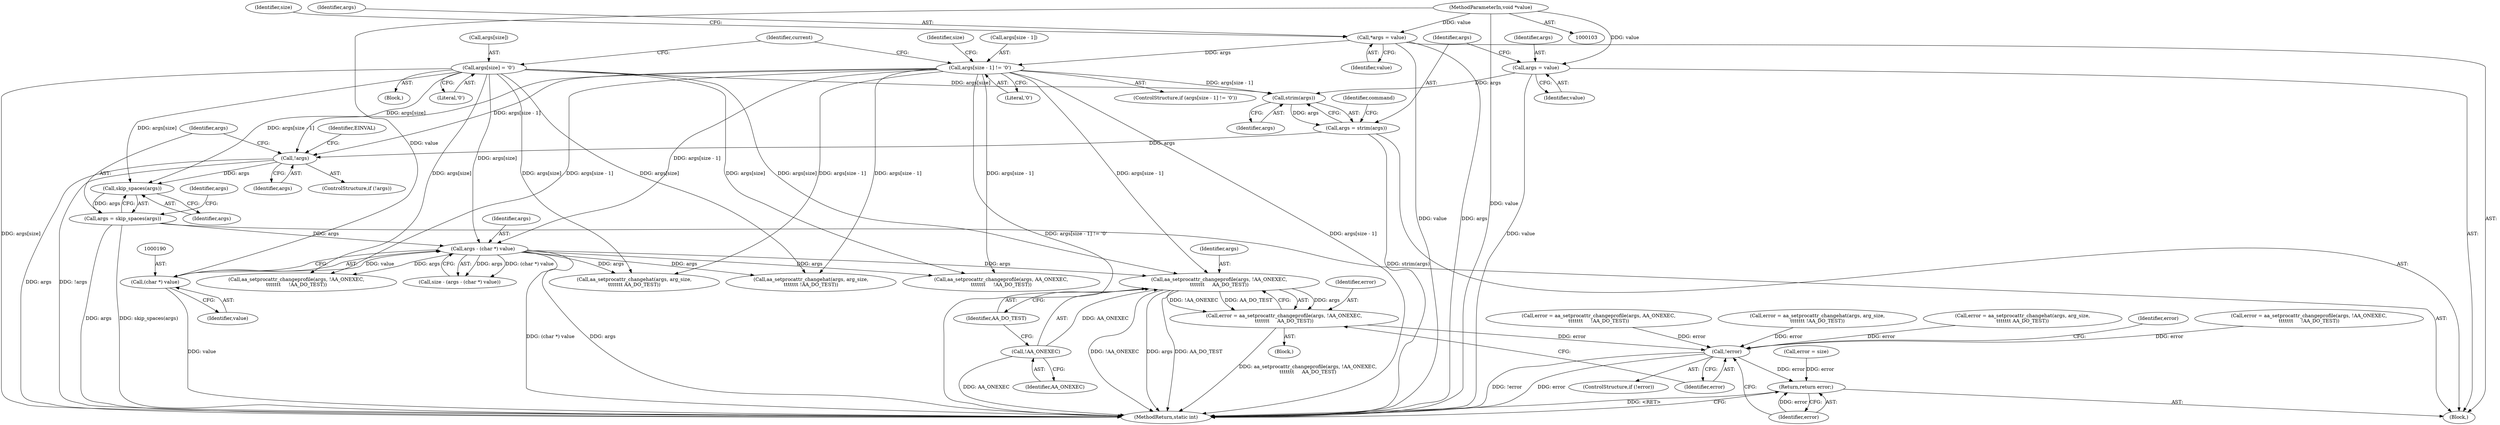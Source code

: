 digraph "0_linux_30a46a4647fd1df9cf52e43bf467f0d9265096ca@pointer" {
"1000253" [label="(Call,aa_setprocattr_changeprofile(args, !AA_ONEXEC,\n\t\t\t\t\t\t\t     AA_DO_TEST))"];
"1000187" [label="(Call,args - (char *) value)"];
"1000141" [label="(Call,args[size] = '\0')"];
"1000126" [label="(Call,args[size - 1] != '\0')"];
"1000113" [label="(Call,*args = value)"];
"1000106" [label="(MethodParameterIn,void *value)"];
"1000172" [label="(Call,args = skip_spaces(args))"];
"1000174" [label="(Call,skip_spaces(args))"];
"1000167" [label="(Call,!args)"];
"1000156" [label="(Call,args = strim(args))"];
"1000158" [label="(Call,strim(args))"];
"1000153" [label="(Call,args = value)"];
"1000189" [label="(Call,(char *) value)"];
"1000255" [label="(Call,!AA_ONEXEC)"];
"1000251" [label="(Call,error = aa_setprocattr_changeprofile(args, !AA_ONEXEC,\n\t\t\t\t\t\t\t     AA_DO_TEST))"];
"1000288" [label="(Call,!error)"];
"1000293" [label="(Return,return error;)"];
"1000191" [label="(Identifier,value)"];
"1000106" [label="(MethodParameterIn,void *value)"];
"1000254" [label="(Identifier,args)"];
"1000276" [label="(Call,aa_setprocattr_changeprofile(args, AA_ONEXEC,\n\t\t\t\t\t\t\t     !AA_DO_TEST))"];
"1000288" [label="(Call,!error)"];
"1000223" [label="(Call,aa_setprocattr_changehat(args, arg_size,\n\t\t\t\t\t\t\t AA_DO_TEST))"];
"1000237" [label="(Call,aa_setprocattr_changeprofile(args, !AA_ONEXEC,\n\t\t\t\t\t\t\t     !AA_DO_TEST))"];
"1000251" [label="(Call,error = aa_setprocattr_changeprofile(args, !AA_ONEXEC,\n\t\t\t\t\t\t\t     AA_DO_TEST))"];
"1000174" [label="(Call,skip_spaces(args))"];
"1000113" [label="(Call,*args = value)"];
"1000235" [label="(Call,error = aa_setprocattr_changeprofile(args, !AA_ONEXEC,\n\t\t\t\t\t\t\t     !AA_DO_TEST))"];
"1000114" [label="(Identifier,args)"];
"1000179" [label="(Identifier,args)"];
"1000290" [label="(Call,error = size)"];
"1000274" [label="(Call,error = aa_setprocattr_changeprofile(args, AA_ONEXEC,\n\t\t\t\t\t\t\t     !AA_DO_TEST))"];
"1000126" [label="(Call,args[size - 1] != '\0')"];
"1000166" [label="(ControlStructure,if (!args))"];
"1000148" [label="(Identifier,current)"];
"1000293" [label="(Return,return error;)"];
"1000256" [label="(Identifier,AA_ONEXEC)"];
"1000125" [label="(ControlStructure,if (args[size - 1] != '\0'))"];
"1000206" [label="(Call,error = aa_setprocattr_changehat(args, arg_size,\n\t\t\t\t\t\t\t !AA_DO_TEST))"];
"1000187" [label="(Call,args - (char *) value)"];
"1000173" [label="(Identifier,args)"];
"1000336" [label="(MethodReturn,static int)"];
"1000108" [label="(Block,)"];
"1000252" [label="(Identifier,error)"];
"1000158" [label="(Call,strim(args))"];
"1000133" [label="(Block,)"];
"1000221" [label="(Call,error = aa_setprocattr_changehat(args, arg_size,\n\t\t\t\t\t\t\t AA_DO_TEST))"];
"1000208" [label="(Call,aa_setprocattr_changehat(args, arg_size,\n\t\t\t\t\t\t\t !AA_DO_TEST))"];
"1000154" [label="(Identifier,args)"];
"1000294" [label="(Identifier,error)"];
"1000287" [label="(ControlStructure,if (!error))"];
"1000171" [label="(Identifier,EINVAL)"];
"1000136" [label="(Identifier,size)"];
"1000253" [label="(Call,aa_setprocattr_changeprofile(args, !AA_ONEXEC,\n\t\t\t\t\t\t\t     AA_DO_TEST))"];
"1000115" [label="(Identifier,value)"];
"1000167" [label="(Call,!args)"];
"1000289" [label="(Identifier,error)"];
"1000153" [label="(Call,args = value)"];
"1000142" [label="(Call,args[size])"];
"1000185" [label="(Call,size - (args - (char *) value))"];
"1000188" [label="(Identifier,args)"];
"1000155" [label="(Identifier,value)"];
"1000157" [label="(Identifier,args)"];
"1000161" [label="(Identifier,command)"];
"1000156" [label="(Call,args = strim(args))"];
"1000132" [label="(Literal,'\0')"];
"1000127" [label="(Call,args[size - 1])"];
"1000189" [label="(Call,(char *) value)"];
"1000291" [label="(Identifier,error)"];
"1000175" [label="(Identifier,args)"];
"1000255" [label="(Call,!AA_ONEXEC)"];
"1000141" [label="(Call,args[size] = '\0')"];
"1000120" [label="(Identifier,size)"];
"1000168" [label="(Identifier,args)"];
"1000159" [label="(Identifier,args)"];
"1000257" [label="(Identifier,AA_DO_TEST)"];
"1000250" [label="(Block,)"];
"1000172" [label="(Call,args = skip_spaces(args))"];
"1000145" [label="(Literal,'\0')"];
"1000253" -> "1000251"  [label="AST: "];
"1000253" -> "1000257"  [label="CFG: "];
"1000254" -> "1000253"  [label="AST: "];
"1000255" -> "1000253"  [label="AST: "];
"1000257" -> "1000253"  [label="AST: "];
"1000251" -> "1000253"  [label="CFG: "];
"1000253" -> "1000336"  [label="DDG: !AA_ONEXEC"];
"1000253" -> "1000336"  [label="DDG: args"];
"1000253" -> "1000336"  [label="DDG: AA_DO_TEST"];
"1000253" -> "1000251"  [label="DDG: args"];
"1000253" -> "1000251"  [label="DDG: !AA_ONEXEC"];
"1000253" -> "1000251"  [label="DDG: AA_DO_TEST"];
"1000187" -> "1000253"  [label="DDG: args"];
"1000141" -> "1000253"  [label="DDG: args[size]"];
"1000126" -> "1000253"  [label="DDG: args[size - 1]"];
"1000255" -> "1000253"  [label="DDG: AA_ONEXEC"];
"1000187" -> "1000185"  [label="AST: "];
"1000187" -> "1000189"  [label="CFG: "];
"1000188" -> "1000187"  [label="AST: "];
"1000189" -> "1000187"  [label="AST: "];
"1000185" -> "1000187"  [label="CFG: "];
"1000187" -> "1000336"  [label="DDG: args"];
"1000187" -> "1000336"  [label="DDG: (char *) value"];
"1000187" -> "1000185"  [label="DDG: args"];
"1000187" -> "1000185"  [label="DDG: (char *) value"];
"1000141" -> "1000187"  [label="DDG: args[size]"];
"1000126" -> "1000187"  [label="DDG: args[size - 1]"];
"1000172" -> "1000187"  [label="DDG: args"];
"1000189" -> "1000187"  [label="DDG: value"];
"1000187" -> "1000208"  [label="DDG: args"];
"1000187" -> "1000223"  [label="DDG: args"];
"1000187" -> "1000237"  [label="DDG: args"];
"1000187" -> "1000276"  [label="DDG: args"];
"1000141" -> "1000133"  [label="AST: "];
"1000141" -> "1000145"  [label="CFG: "];
"1000142" -> "1000141"  [label="AST: "];
"1000145" -> "1000141"  [label="AST: "];
"1000148" -> "1000141"  [label="CFG: "];
"1000141" -> "1000336"  [label="DDG: args[size]"];
"1000141" -> "1000158"  [label="DDG: args[size]"];
"1000141" -> "1000167"  [label="DDG: args[size]"];
"1000141" -> "1000174"  [label="DDG: args[size]"];
"1000141" -> "1000208"  [label="DDG: args[size]"];
"1000141" -> "1000223"  [label="DDG: args[size]"];
"1000141" -> "1000237"  [label="DDG: args[size]"];
"1000141" -> "1000276"  [label="DDG: args[size]"];
"1000126" -> "1000125"  [label="AST: "];
"1000126" -> "1000132"  [label="CFG: "];
"1000127" -> "1000126"  [label="AST: "];
"1000132" -> "1000126"  [label="AST: "];
"1000136" -> "1000126"  [label="CFG: "];
"1000148" -> "1000126"  [label="CFG: "];
"1000126" -> "1000336"  [label="DDG: args[size - 1] != '\0'"];
"1000126" -> "1000336"  [label="DDG: args[size - 1]"];
"1000113" -> "1000126"  [label="DDG: args"];
"1000126" -> "1000158"  [label="DDG: args[size - 1]"];
"1000126" -> "1000167"  [label="DDG: args[size - 1]"];
"1000126" -> "1000174"  [label="DDG: args[size - 1]"];
"1000126" -> "1000208"  [label="DDG: args[size - 1]"];
"1000126" -> "1000223"  [label="DDG: args[size - 1]"];
"1000126" -> "1000237"  [label="DDG: args[size - 1]"];
"1000126" -> "1000276"  [label="DDG: args[size - 1]"];
"1000113" -> "1000108"  [label="AST: "];
"1000113" -> "1000115"  [label="CFG: "];
"1000114" -> "1000113"  [label="AST: "];
"1000115" -> "1000113"  [label="AST: "];
"1000120" -> "1000113"  [label="CFG: "];
"1000113" -> "1000336"  [label="DDG: args"];
"1000113" -> "1000336"  [label="DDG: value"];
"1000106" -> "1000113"  [label="DDG: value"];
"1000106" -> "1000103"  [label="AST: "];
"1000106" -> "1000336"  [label="DDG: value"];
"1000106" -> "1000153"  [label="DDG: value"];
"1000106" -> "1000189"  [label="DDG: value"];
"1000172" -> "1000108"  [label="AST: "];
"1000172" -> "1000174"  [label="CFG: "];
"1000173" -> "1000172"  [label="AST: "];
"1000174" -> "1000172"  [label="AST: "];
"1000179" -> "1000172"  [label="CFG: "];
"1000172" -> "1000336"  [label="DDG: args"];
"1000172" -> "1000336"  [label="DDG: skip_spaces(args)"];
"1000174" -> "1000172"  [label="DDG: args"];
"1000174" -> "1000175"  [label="CFG: "];
"1000175" -> "1000174"  [label="AST: "];
"1000167" -> "1000174"  [label="DDG: args"];
"1000167" -> "1000166"  [label="AST: "];
"1000167" -> "1000168"  [label="CFG: "];
"1000168" -> "1000167"  [label="AST: "];
"1000171" -> "1000167"  [label="CFG: "];
"1000173" -> "1000167"  [label="CFG: "];
"1000167" -> "1000336"  [label="DDG: args"];
"1000167" -> "1000336"  [label="DDG: !args"];
"1000156" -> "1000167"  [label="DDG: args"];
"1000156" -> "1000108"  [label="AST: "];
"1000156" -> "1000158"  [label="CFG: "];
"1000157" -> "1000156"  [label="AST: "];
"1000158" -> "1000156"  [label="AST: "];
"1000161" -> "1000156"  [label="CFG: "];
"1000156" -> "1000336"  [label="DDG: strim(args)"];
"1000158" -> "1000156"  [label="DDG: args"];
"1000158" -> "1000159"  [label="CFG: "];
"1000159" -> "1000158"  [label="AST: "];
"1000153" -> "1000158"  [label="DDG: args"];
"1000153" -> "1000108"  [label="AST: "];
"1000153" -> "1000155"  [label="CFG: "];
"1000154" -> "1000153"  [label="AST: "];
"1000155" -> "1000153"  [label="AST: "];
"1000157" -> "1000153"  [label="CFG: "];
"1000153" -> "1000336"  [label="DDG: value"];
"1000189" -> "1000191"  [label="CFG: "];
"1000190" -> "1000189"  [label="AST: "];
"1000191" -> "1000189"  [label="AST: "];
"1000189" -> "1000336"  [label="DDG: value"];
"1000255" -> "1000256"  [label="CFG: "];
"1000256" -> "1000255"  [label="AST: "];
"1000257" -> "1000255"  [label="CFG: "];
"1000255" -> "1000336"  [label="DDG: AA_ONEXEC"];
"1000251" -> "1000250"  [label="AST: "];
"1000252" -> "1000251"  [label="AST: "];
"1000289" -> "1000251"  [label="CFG: "];
"1000251" -> "1000336"  [label="DDG: aa_setprocattr_changeprofile(args, !AA_ONEXEC,\n\t\t\t\t\t\t\t     AA_DO_TEST)"];
"1000251" -> "1000288"  [label="DDG: error"];
"1000288" -> "1000287"  [label="AST: "];
"1000288" -> "1000289"  [label="CFG: "];
"1000289" -> "1000288"  [label="AST: "];
"1000291" -> "1000288"  [label="CFG: "];
"1000294" -> "1000288"  [label="CFG: "];
"1000288" -> "1000336"  [label="DDG: error"];
"1000288" -> "1000336"  [label="DDG: !error"];
"1000221" -> "1000288"  [label="DDG: error"];
"1000206" -> "1000288"  [label="DDG: error"];
"1000235" -> "1000288"  [label="DDG: error"];
"1000274" -> "1000288"  [label="DDG: error"];
"1000288" -> "1000293"  [label="DDG: error"];
"1000293" -> "1000108"  [label="AST: "];
"1000293" -> "1000294"  [label="CFG: "];
"1000294" -> "1000293"  [label="AST: "];
"1000336" -> "1000293"  [label="CFG: "];
"1000293" -> "1000336"  [label="DDG: <RET>"];
"1000294" -> "1000293"  [label="DDG: error"];
"1000290" -> "1000293"  [label="DDG: error"];
}
